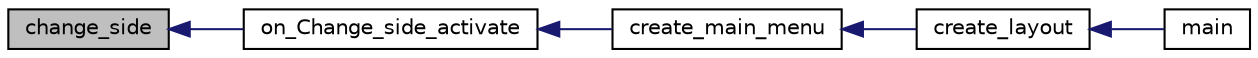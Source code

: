 digraph "change_side"
{
  edge [fontname="Helvetica",fontsize="10",labelfontname="Helvetica",labelfontsize="10"];
  node [fontname="Helvetica",fontsize="10",shape=record];
  rankdir="LR";
  Node1 [label="change_side",height=0.2,width=0.4,color="black", fillcolor="grey75", style="filled", fontcolor="black"];
  Node1 -> Node2 [dir="back",color="midnightblue",fontsize="10",style="solid",fontname="Helvetica"];
  Node2 [label="on_Change_side_activate",height=0.2,width=0.4,color="black", fillcolor="white", style="filled",URL="$menu_8h.html#adaa6cb2e2cabbbc530056e59198d6f28",tooltip="TBD. "];
  Node2 -> Node3 [dir="back",color="midnightblue",fontsize="10",style="solid",fontname="Helvetica"];
  Node3 [label="create_main_menu",height=0.2,width=0.4,color="black", fillcolor="white", style="filled",URL="$menu_8h.html#a471cbcec6dc5a836f99b73a197689dc4",tooltip="TBD. "];
  Node3 -> Node4 [dir="back",color="midnightblue",fontsize="10",style="solid",fontname="Helvetica"];
  Node4 [label="create_layout",height=0.2,width=0.4,color="black", fillcolor="white", style="filled",URL="$layout_8h.html#a9a4304455cc3d031bef15c71213dc340",tooltip="TBD. "];
  Node4 -> Node5 [dir="back",color="midnightblue",fontsize="10",style="solid",fontname="Helvetica"];
  Node5 [label="main",height=0.2,width=0.4,color="black", fillcolor="white", style="filled",URL="$atilo_8h.html#a0ddf1224851353fc92bfbff6f499fa97",tooltip="TBD. "];
}

